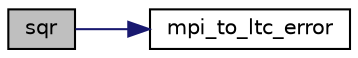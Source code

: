 digraph "sqr"
{
 // LATEX_PDF_SIZE
  edge [fontname="Helvetica",fontsize="10",labelfontname="Helvetica",labelfontsize="10"];
  node [fontname="Helvetica",fontsize="10",shape=record];
  rankdir="LR";
  Node138 [label="sqr",height=0.2,width=0.4,color="black", fillcolor="grey75", style="filled", fontcolor="black",tooltip=" "];
  Node138 -> Node139 [color="midnightblue",fontsize="10",style="solid",fontname="Helvetica"];
  Node139 [label="mpi_to_ltc_error",height=0.2,width=0.4,color="black", fillcolor="white", style="filled",URL="$ltm__desc_8c.html#abc21dd3358332c6bcdd2ec873ab5c5a6",tooltip="Convert a MPI error to a LTC error (Possibly the most powerful function ever! Oh wait...."];
}
